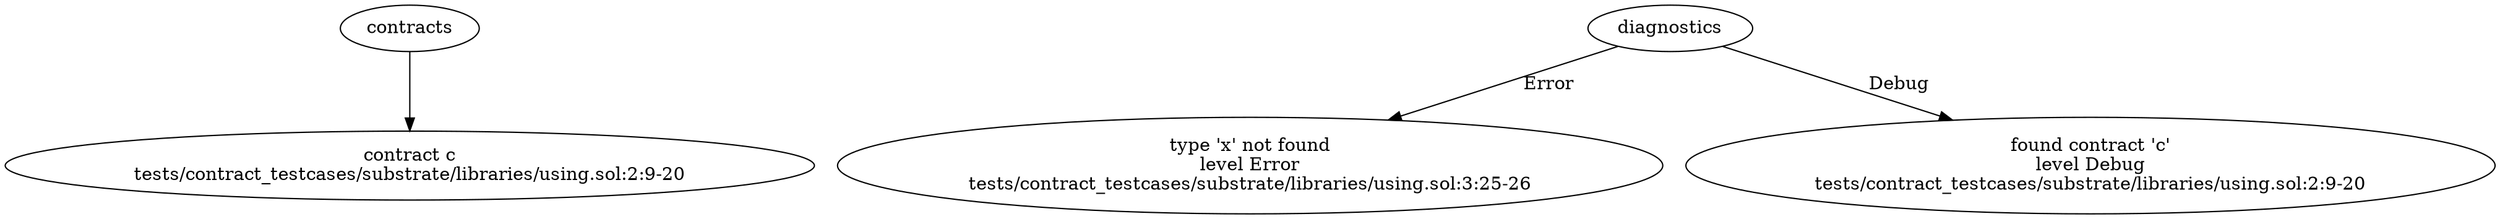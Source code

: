 strict digraph "tests/contract_testcases/substrate/libraries/using.sol" {
	contract [label="contract c\ntests/contract_testcases/substrate/libraries/using.sol:2:9-20"]
	diagnostic [label="type 'x' not found\nlevel Error\ntests/contract_testcases/substrate/libraries/using.sol:3:25-26"]
	diagnostic_5 [label="found contract 'c'\nlevel Debug\ntests/contract_testcases/substrate/libraries/using.sol:2:9-20"]
	contracts -> contract
	diagnostics -> diagnostic [label="Error"]
	diagnostics -> diagnostic_5 [label="Debug"]
}
